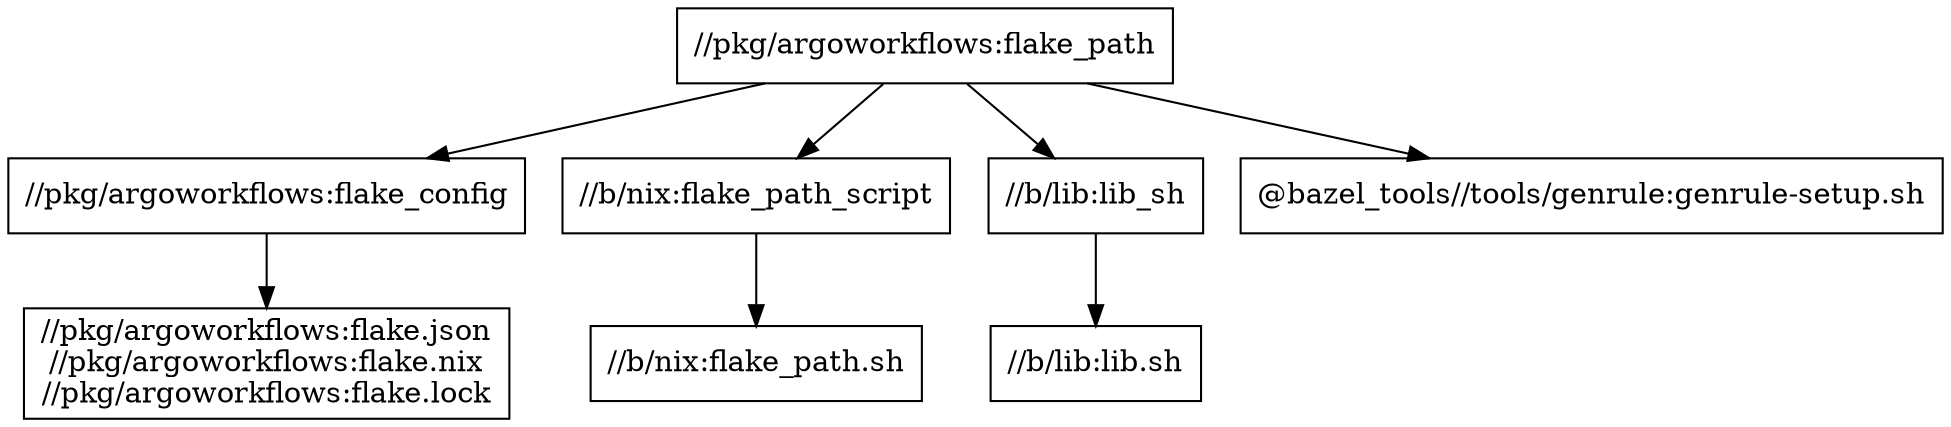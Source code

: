 digraph mygraph {
  node [shape=box];
  "//pkg/argoworkflows:flake_path"
  "//pkg/argoworkflows:flake_path" -> "//pkg/argoworkflows:flake_config"
  "//pkg/argoworkflows:flake_path" -> "//b/nix:flake_path_script"
  "//pkg/argoworkflows:flake_path" -> "//b/lib:lib_sh"
  "//pkg/argoworkflows:flake_path" -> "@bazel_tools//tools/genrule:genrule-setup.sh"
  "@bazel_tools//tools/genrule:genrule-setup.sh"
  "//b/nix:flake_path_script"
  "//b/nix:flake_path_script" -> "//b/nix:flake_path.sh"
  "//b/lib:lib_sh"
  "//b/lib:lib_sh" -> "//b/lib:lib.sh"
  "//b/lib:lib.sh"
  "//pkg/argoworkflows:flake_config"
  "//pkg/argoworkflows:flake_config" -> "//pkg/argoworkflows:flake.json\n//pkg/argoworkflows:flake.nix\n//pkg/argoworkflows:flake.lock"
  "//pkg/argoworkflows:flake.json\n//pkg/argoworkflows:flake.nix\n//pkg/argoworkflows:flake.lock"
  "//b/nix:flake_path.sh"
}
